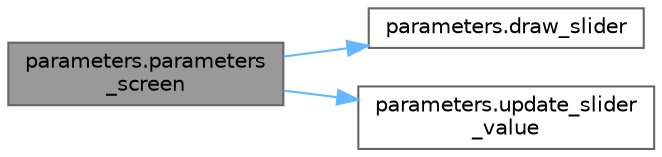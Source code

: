 digraph "parameters.parameters_screen"
{
 // LATEX_PDF_SIZE
  bgcolor="transparent";
  edge [fontname=Helvetica,fontsize=10,labelfontname=Helvetica,labelfontsize=10];
  node [fontname=Helvetica,fontsize=10,shape=box,height=0.2,width=0.4];
  rankdir="LR";
  Node1 [id="Node000001",label="parameters.parameters\l_screen",height=0.2,width=0.4,color="gray40", fillcolor="grey60", style="filled", fontcolor="black",tooltip=" "];
  Node1 -> Node2 [id="edge1_Node000001_Node000002",color="steelblue1",style="solid",tooltip=" "];
  Node2 [id="Node000002",label="parameters.draw_slider",height=0.2,width=0.4,color="grey40", fillcolor="white", style="filled",URL="$namespaceparameters.html#a70a6421f8e37940a7541c9dd7236db41",tooltip=" "];
  Node1 -> Node3 [id="edge2_Node000001_Node000003",color="steelblue1",style="solid",tooltip=" "];
  Node3 [id="Node000003",label="parameters.update_slider\l_value",height=0.2,width=0.4,color="grey40", fillcolor="white", style="filled",URL="$namespaceparameters.html#ad8972f4e39de3d73d3ab62ecb672c77a",tooltip=" "];
}
